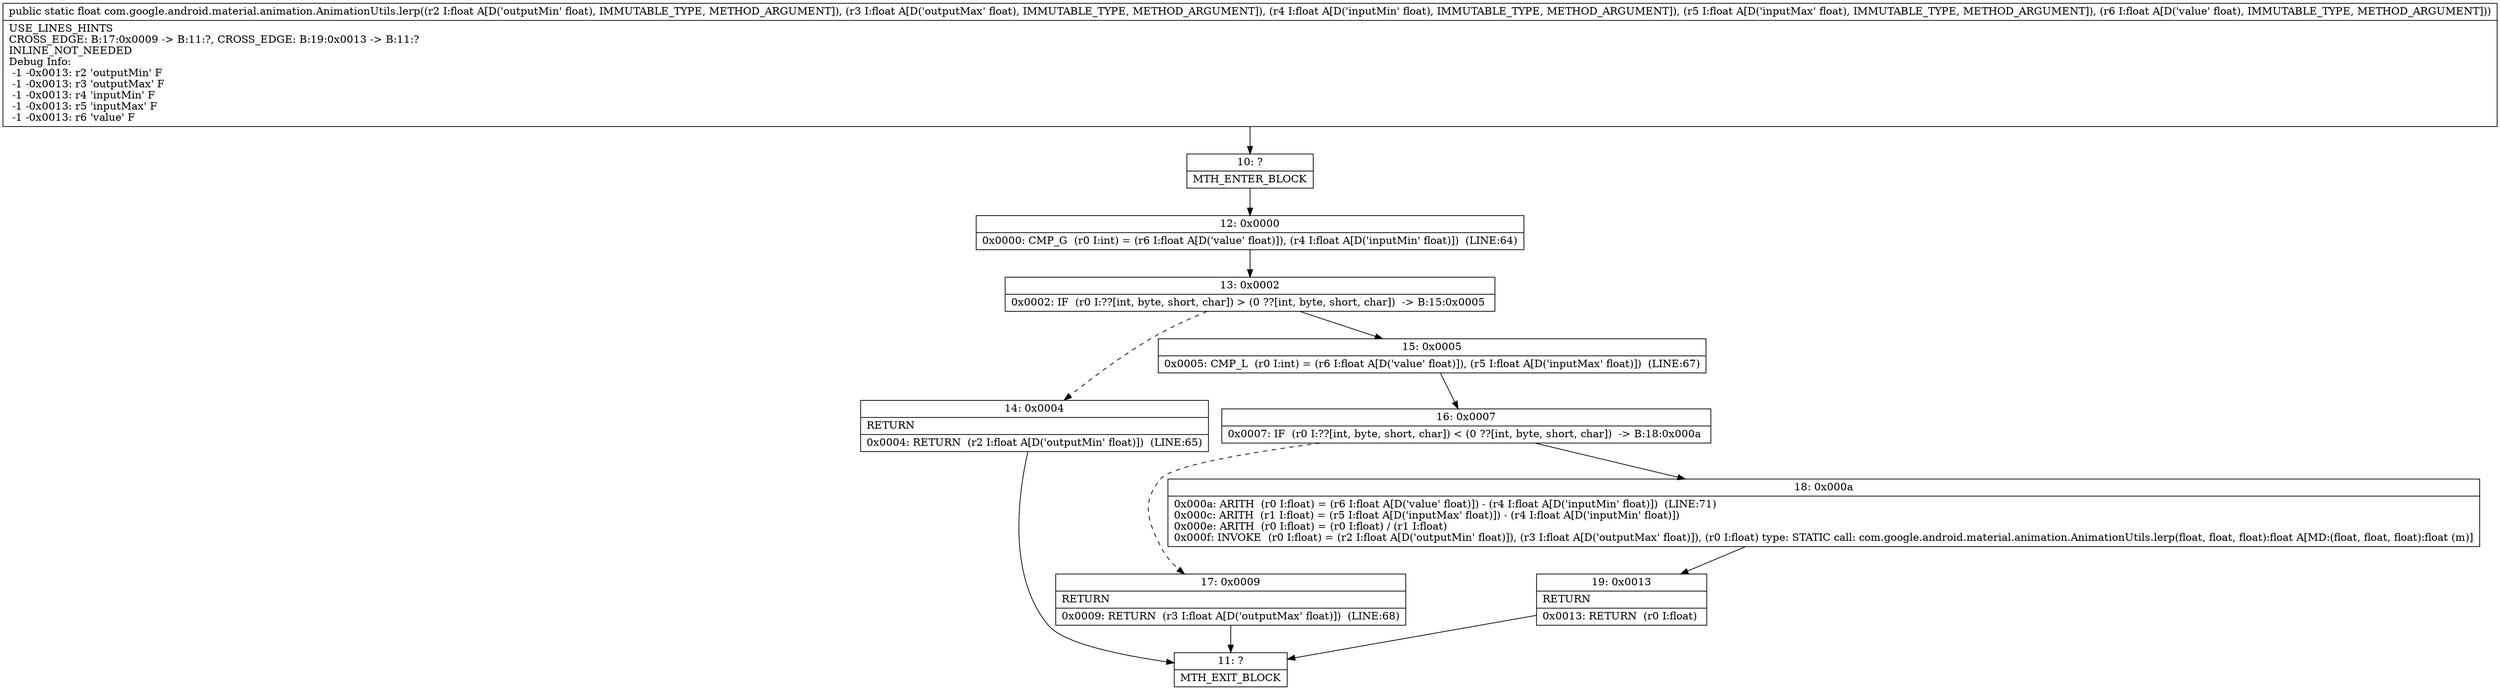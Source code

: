 digraph "CFG forcom.google.android.material.animation.AnimationUtils.lerp(FFFFF)F" {
Node_10 [shape=record,label="{10\:\ ?|MTH_ENTER_BLOCK\l}"];
Node_12 [shape=record,label="{12\:\ 0x0000|0x0000: CMP_G  (r0 I:int) = (r6 I:float A[D('value' float)]), (r4 I:float A[D('inputMin' float)])  (LINE:64)\l}"];
Node_13 [shape=record,label="{13\:\ 0x0002|0x0002: IF  (r0 I:??[int, byte, short, char]) \> (0 ??[int, byte, short, char])  \-\> B:15:0x0005 \l}"];
Node_14 [shape=record,label="{14\:\ 0x0004|RETURN\l|0x0004: RETURN  (r2 I:float A[D('outputMin' float)])  (LINE:65)\l}"];
Node_11 [shape=record,label="{11\:\ ?|MTH_EXIT_BLOCK\l}"];
Node_15 [shape=record,label="{15\:\ 0x0005|0x0005: CMP_L  (r0 I:int) = (r6 I:float A[D('value' float)]), (r5 I:float A[D('inputMax' float)])  (LINE:67)\l}"];
Node_16 [shape=record,label="{16\:\ 0x0007|0x0007: IF  (r0 I:??[int, byte, short, char]) \< (0 ??[int, byte, short, char])  \-\> B:18:0x000a \l}"];
Node_17 [shape=record,label="{17\:\ 0x0009|RETURN\l|0x0009: RETURN  (r3 I:float A[D('outputMax' float)])  (LINE:68)\l}"];
Node_18 [shape=record,label="{18\:\ 0x000a|0x000a: ARITH  (r0 I:float) = (r6 I:float A[D('value' float)]) \- (r4 I:float A[D('inputMin' float)])  (LINE:71)\l0x000c: ARITH  (r1 I:float) = (r5 I:float A[D('inputMax' float)]) \- (r4 I:float A[D('inputMin' float)]) \l0x000e: ARITH  (r0 I:float) = (r0 I:float) \/ (r1 I:float) \l0x000f: INVOKE  (r0 I:float) = (r2 I:float A[D('outputMin' float)]), (r3 I:float A[D('outputMax' float)]), (r0 I:float) type: STATIC call: com.google.android.material.animation.AnimationUtils.lerp(float, float, float):float A[MD:(float, float, float):float (m)]\l}"];
Node_19 [shape=record,label="{19\:\ 0x0013|RETURN\l|0x0013: RETURN  (r0 I:float) \l}"];
MethodNode[shape=record,label="{public static float com.google.android.material.animation.AnimationUtils.lerp((r2 I:float A[D('outputMin' float), IMMUTABLE_TYPE, METHOD_ARGUMENT]), (r3 I:float A[D('outputMax' float), IMMUTABLE_TYPE, METHOD_ARGUMENT]), (r4 I:float A[D('inputMin' float), IMMUTABLE_TYPE, METHOD_ARGUMENT]), (r5 I:float A[D('inputMax' float), IMMUTABLE_TYPE, METHOD_ARGUMENT]), (r6 I:float A[D('value' float), IMMUTABLE_TYPE, METHOD_ARGUMENT]))  | USE_LINES_HINTS\lCROSS_EDGE: B:17:0x0009 \-\> B:11:?, CROSS_EDGE: B:19:0x0013 \-\> B:11:?\lINLINE_NOT_NEEDED\lDebug Info:\l  \-1 \-0x0013: r2 'outputMin' F\l  \-1 \-0x0013: r3 'outputMax' F\l  \-1 \-0x0013: r4 'inputMin' F\l  \-1 \-0x0013: r5 'inputMax' F\l  \-1 \-0x0013: r6 'value' F\l}"];
MethodNode -> Node_10;Node_10 -> Node_12;
Node_12 -> Node_13;
Node_13 -> Node_14[style=dashed];
Node_13 -> Node_15;
Node_14 -> Node_11;
Node_15 -> Node_16;
Node_16 -> Node_17[style=dashed];
Node_16 -> Node_18;
Node_17 -> Node_11;
Node_18 -> Node_19;
Node_19 -> Node_11;
}

